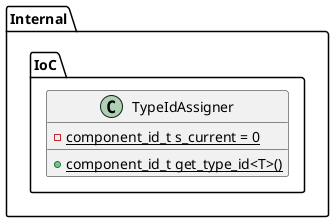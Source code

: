 @startuml
'https://plantuml.com/class-diagram

set separator ::

class Internal::IoC::TypeIdAssigner
{
    {field} {static} -component_id_t s_current = 0
    {method} {static} +component_id_t get_type_id<T>()
}

@enduml